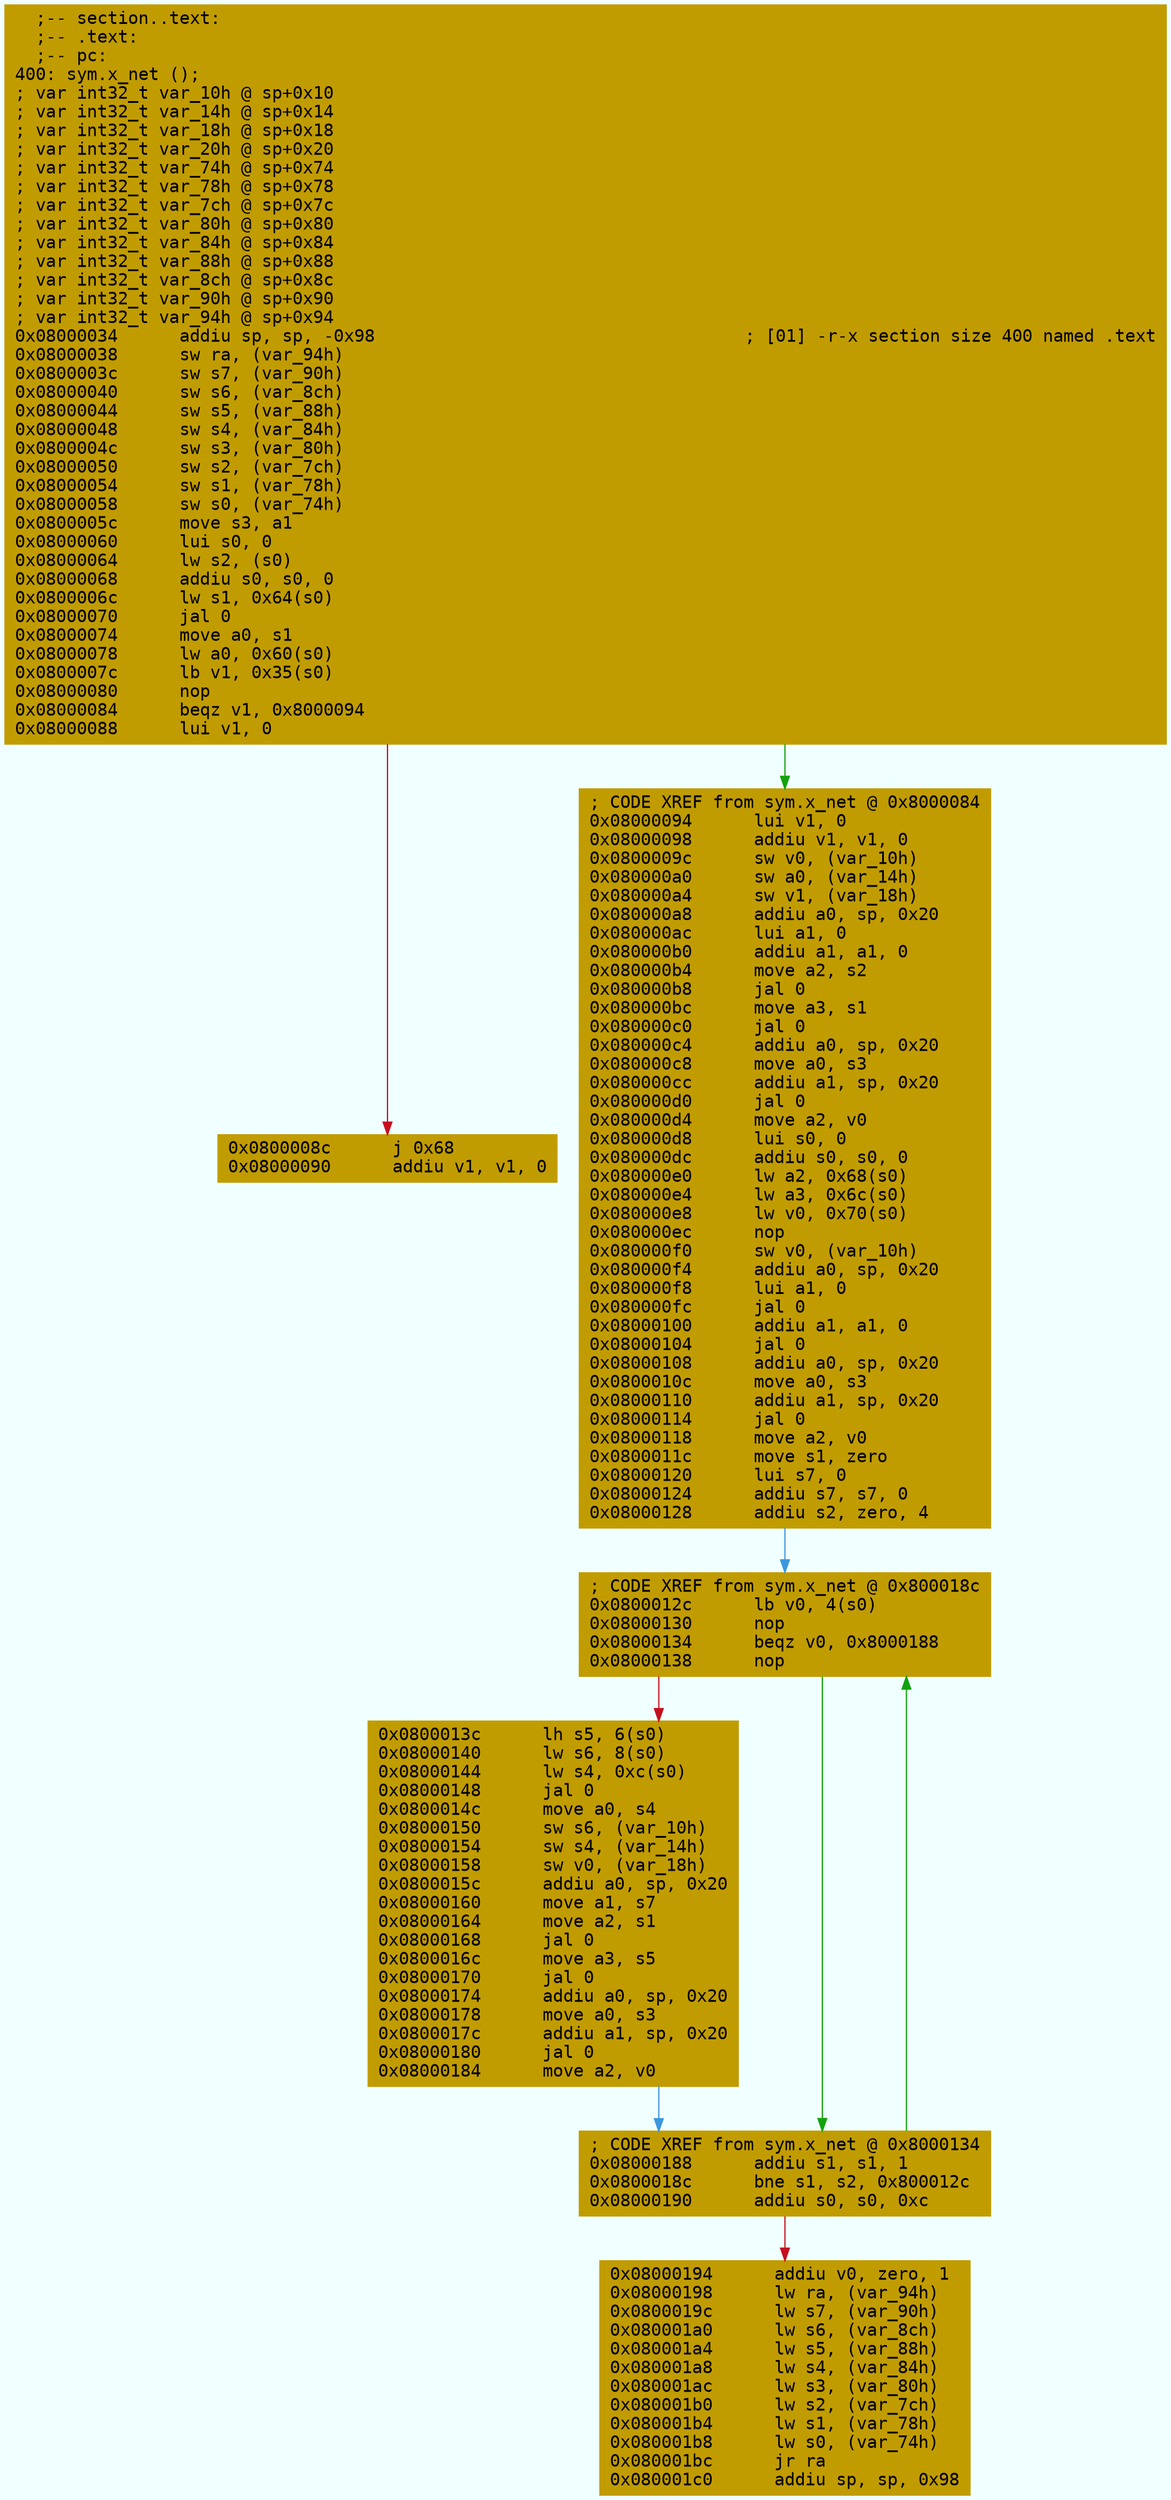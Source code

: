 digraph code {
	graph [bgcolor=azure fontsize=8 fontname="Courier" splines="ortho"];
	node [fillcolor=gray style=filled shape=box];
	edge [arrowhead="normal"];
	"0x08000034" [URL="sym.x_net/0x08000034", fillcolor="#c19c00",color="#c19c00", fontname="Courier",label="  ;-- section..text:\l  ;-- .text:\l  ;-- pc:\l400: sym.x_net ();\l; var int32_t var_10h @ sp+0x10\l; var int32_t var_14h @ sp+0x14\l; var int32_t var_18h @ sp+0x18\l; var int32_t var_20h @ sp+0x20\l; var int32_t var_74h @ sp+0x74\l; var int32_t var_78h @ sp+0x78\l; var int32_t var_7ch @ sp+0x7c\l; var int32_t var_80h @ sp+0x80\l; var int32_t var_84h @ sp+0x84\l; var int32_t var_88h @ sp+0x88\l; var int32_t var_8ch @ sp+0x8c\l; var int32_t var_90h @ sp+0x90\l; var int32_t var_94h @ sp+0x94\l0x08000034      addiu sp, sp, -0x98                                    ; [01] -r-x section size 400 named .text\l0x08000038      sw ra, (var_94h)\l0x0800003c      sw s7, (var_90h)\l0x08000040      sw s6, (var_8ch)\l0x08000044      sw s5, (var_88h)\l0x08000048      sw s4, (var_84h)\l0x0800004c      sw s3, (var_80h)\l0x08000050      sw s2, (var_7ch)\l0x08000054      sw s1, (var_78h)\l0x08000058      sw s0, (var_74h)\l0x0800005c      move s3, a1\l0x08000060      lui s0, 0\l0x08000064      lw s2, (s0)\l0x08000068      addiu s0, s0, 0\l0x0800006c      lw s1, 0x64(s0)\l0x08000070      jal 0\l0x08000074      move a0, s1\l0x08000078      lw a0, 0x60(s0)\l0x0800007c      lb v1, 0x35(s0)\l0x08000080      nop\l0x08000084      beqz v1, 0x8000094\l0x08000088      lui v1, 0\l"]
	"0x0800008c" [URL="sym.x_net/0x0800008c", fillcolor="#c19c00",color="#c19c00", fontname="Courier",label="0x0800008c      j 0x68\l0x08000090      addiu v1, v1, 0\l"]
	"0x08000094" [URL="sym.x_net/0x08000094", fillcolor="#c19c00",color="#c19c00", fontname="Courier",label="; CODE XREF from sym.x_net @ 0x8000084\l0x08000094      lui v1, 0\l0x08000098      addiu v1, v1, 0\l0x0800009c      sw v0, (var_10h)\l0x080000a0      sw a0, (var_14h)\l0x080000a4      sw v1, (var_18h)\l0x080000a8      addiu a0, sp, 0x20\l0x080000ac      lui a1, 0\l0x080000b0      addiu a1, a1, 0\l0x080000b4      move a2, s2\l0x080000b8      jal 0\l0x080000bc      move a3, s1\l0x080000c0      jal 0\l0x080000c4      addiu a0, sp, 0x20\l0x080000c8      move a0, s3\l0x080000cc      addiu a1, sp, 0x20\l0x080000d0      jal 0\l0x080000d4      move a2, v0\l0x080000d8      lui s0, 0\l0x080000dc      addiu s0, s0, 0\l0x080000e0      lw a2, 0x68(s0)\l0x080000e4      lw a3, 0x6c(s0)\l0x080000e8      lw v0, 0x70(s0)\l0x080000ec      nop\l0x080000f0      sw v0, (var_10h)\l0x080000f4      addiu a0, sp, 0x20\l0x080000f8      lui a1, 0\l0x080000fc      jal 0\l0x08000100      addiu a1, a1, 0\l0x08000104      jal 0\l0x08000108      addiu a0, sp, 0x20\l0x0800010c      move a0, s3\l0x08000110      addiu a1, sp, 0x20\l0x08000114      jal 0\l0x08000118      move a2, v0\l0x0800011c      move s1, zero\l0x08000120      lui s7, 0\l0x08000124      addiu s7, s7, 0\l0x08000128      addiu s2, zero, 4\l"]
	"0x0800012c" [URL="sym.x_net/0x0800012c", fillcolor="#c19c00",color="#c19c00", fontname="Courier",label="; CODE XREF from sym.x_net @ 0x800018c\l0x0800012c      lb v0, 4(s0)\l0x08000130      nop\l0x08000134      beqz v0, 0x8000188\l0x08000138      nop\l"]
	"0x0800013c" [URL="sym.x_net/0x0800013c", fillcolor="#c19c00",color="#c19c00", fontname="Courier",label="0x0800013c      lh s5, 6(s0)\l0x08000140      lw s6, 8(s0)\l0x08000144      lw s4, 0xc(s0)\l0x08000148      jal 0\l0x0800014c      move a0, s4\l0x08000150      sw s6, (var_10h)\l0x08000154      sw s4, (var_14h)\l0x08000158      sw v0, (var_18h)\l0x0800015c      addiu a0, sp, 0x20\l0x08000160      move a1, s7\l0x08000164      move a2, s1\l0x08000168      jal 0\l0x0800016c      move a3, s5\l0x08000170      jal 0\l0x08000174      addiu a0, sp, 0x20\l0x08000178      move a0, s3\l0x0800017c      addiu a1, sp, 0x20\l0x08000180      jal 0\l0x08000184      move a2, v0\l"]
	"0x08000188" [URL="sym.x_net/0x08000188", fillcolor="#c19c00",color="#c19c00", fontname="Courier",label="; CODE XREF from sym.x_net @ 0x8000134\l0x08000188      addiu s1, s1, 1\l0x0800018c      bne s1, s2, 0x800012c\l0x08000190      addiu s0, s0, 0xc\l"]
	"0x08000194" [URL="sym.x_net/0x08000194", fillcolor="#c19c00",color="#c19c00", fontname="Courier",label="0x08000194      addiu v0, zero, 1\l0x08000198      lw ra, (var_94h)\l0x0800019c      lw s7, (var_90h)\l0x080001a0      lw s6, (var_8ch)\l0x080001a4      lw s5, (var_88h)\l0x080001a8      lw s4, (var_84h)\l0x080001ac      lw s3, (var_80h)\l0x080001b0      lw s2, (var_7ch)\l0x080001b4      lw s1, (var_78h)\l0x080001b8      lw s0, (var_74h)\l0x080001bc      jr ra\l0x080001c0      addiu sp, sp, 0x98\l"]
        "0x08000034" -> "0x08000094" [color="#13a10e"];
        "0x08000034" -> "0x0800008c" [color="#c50f1f"];
        "0x08000094" -> "0x0800012c" [color="#3a96dd"];
        "0x0800012c" -> "0x08000188" [color="#13a10e"];
        "0x0800012c" -> "0x0800013c" [color="#c50f1f"];
        "0x0800013c" -> "0x08000188" [color="#3a96dd"];
        "0x08000188" -> "0x0800012c" [color="#13a10e"];
        "0x08000188" -> "0x08000194" [color="#c50f1f"];
}
